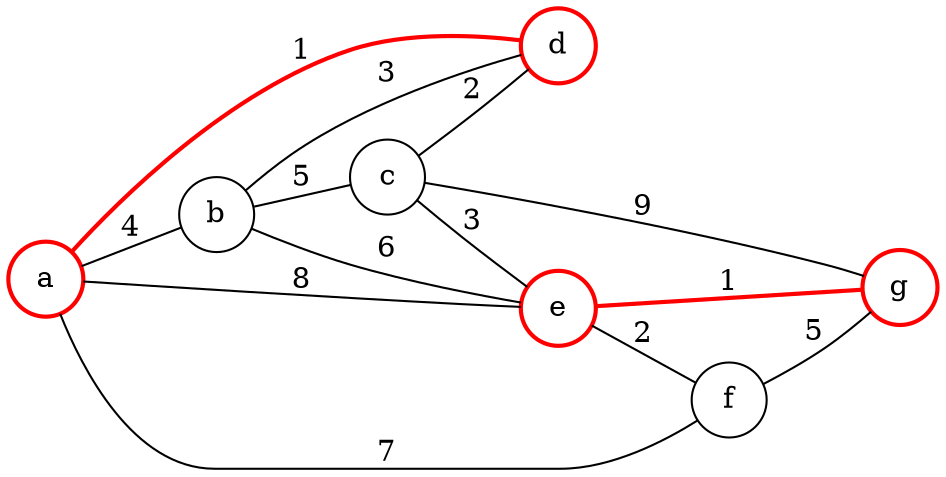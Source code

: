 graph G {rankdir=LR;
  a [shape="circle", label="a", pos="-1,0!", color=red, style=bold] ;
  b [shape="circle", label="b", pos="0,0!"] ;
  c [shape="circle", label="c", pos="1,0!"] ;
  d [shape="circle", label="d", pos="0,1!", color=red, style=bold] ;
  e [shape="circle", label="e", pos="0,-1!", color=red, style=bold] ;
  f [shape="circle", label="f", pos="-1,-1.5!"] ;
  g [shape="circle", label="g", pos="1,-1.5!", color=red, style=bold] ;

a -- b [label="4"];
a -- d [label="1", color=red, style=bold];
a -- e [label="8"];
a -- f [label="7"];
b -- d [label="3"];
b -- c [label="5"];
b -- e [label="6"];
c -- d [label="2"];
c -- e [label="3"];
c -- g [label="9"];
e -- f [label="2"];
e -- g [label="1", color=red, style=bold];
f -- g [label="5"];
}
